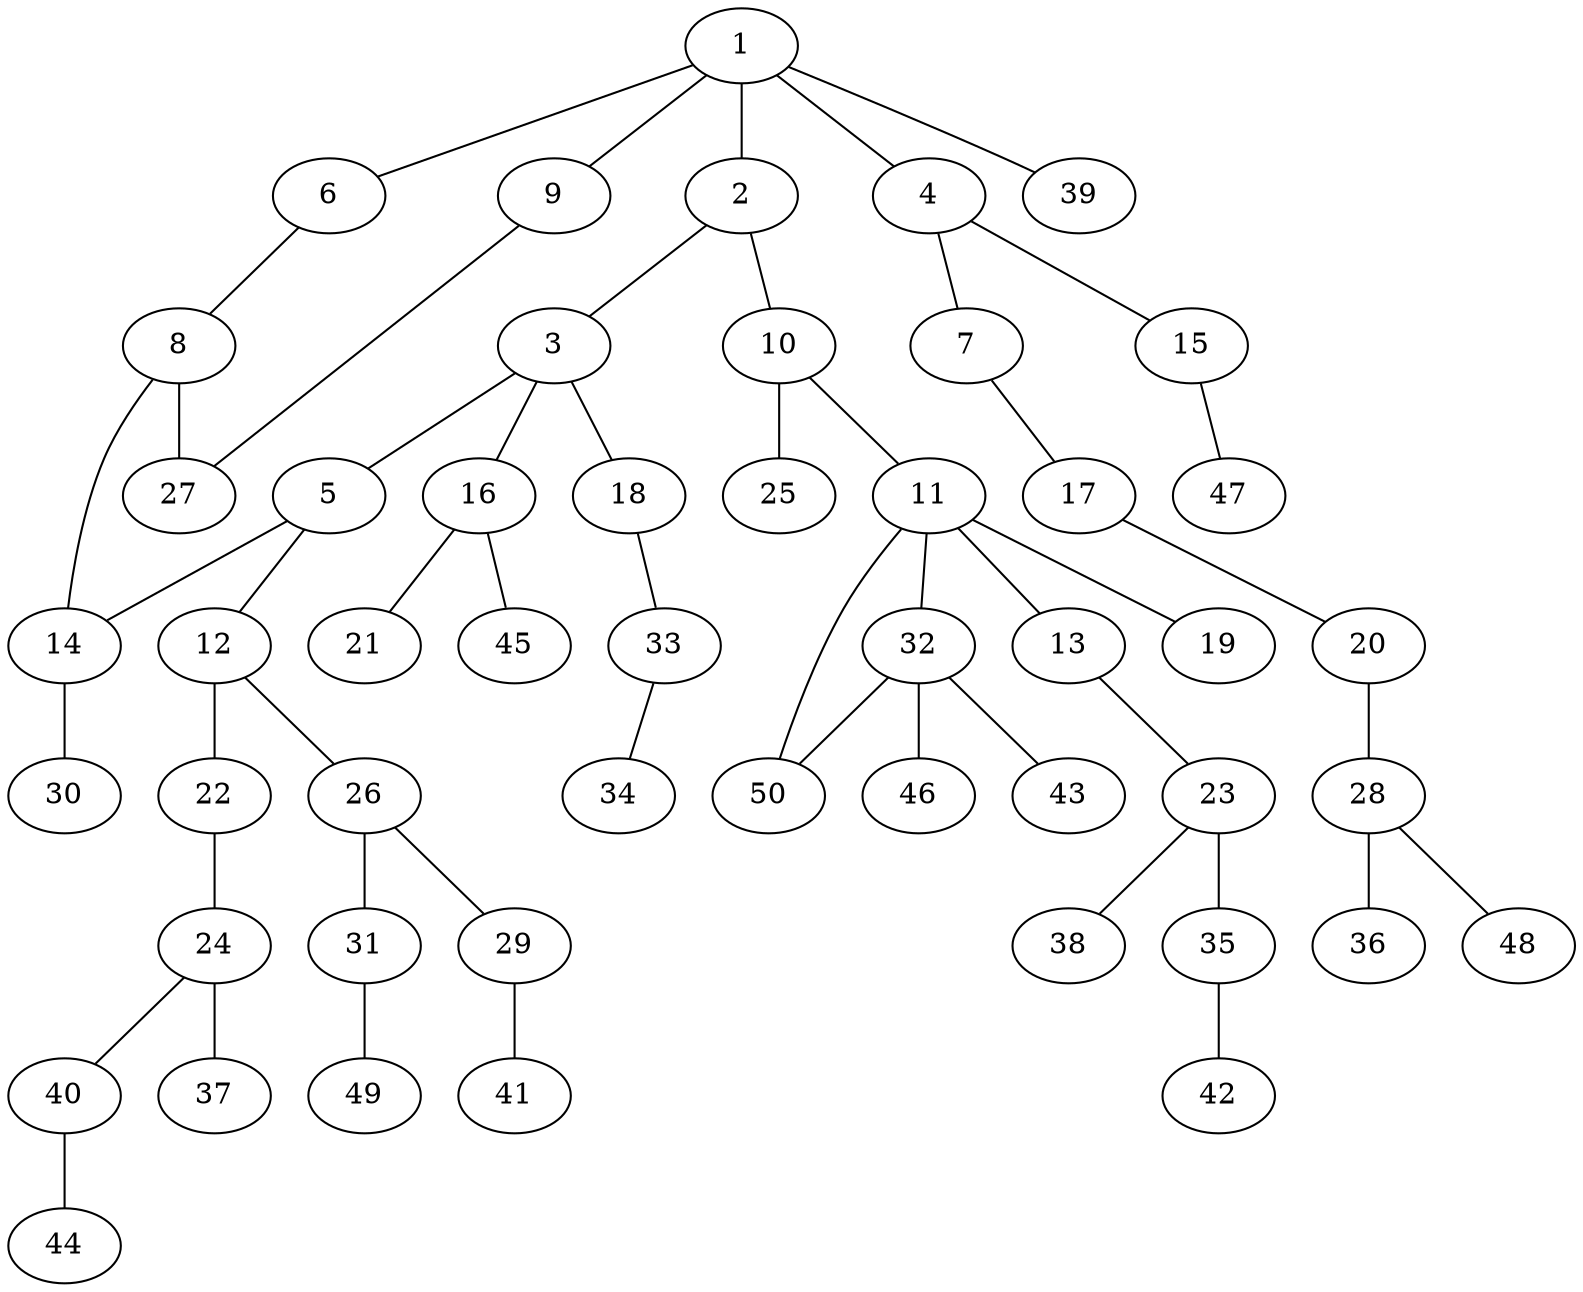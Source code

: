 graph graphname {1--2
1--4
1--6
1--9
1--39
2--3
2--10
3--5
3--16
3--18
4--7
4--15
5--12
5--14
6--8
7--17
8--14
8--27
9--27
10--11
10--25
11--13
11--19
11--32
11--50
12--22
12--26
13--23
14--30
15--47
16--21
16--45
17--20
18--33
20--28
22--24
23--35
23--38
24--37
24--40
26--29
26--31
28--36
28--48
29--41
31--49
32--43
32--46
32--50
33--34
35--42
40--44
}
